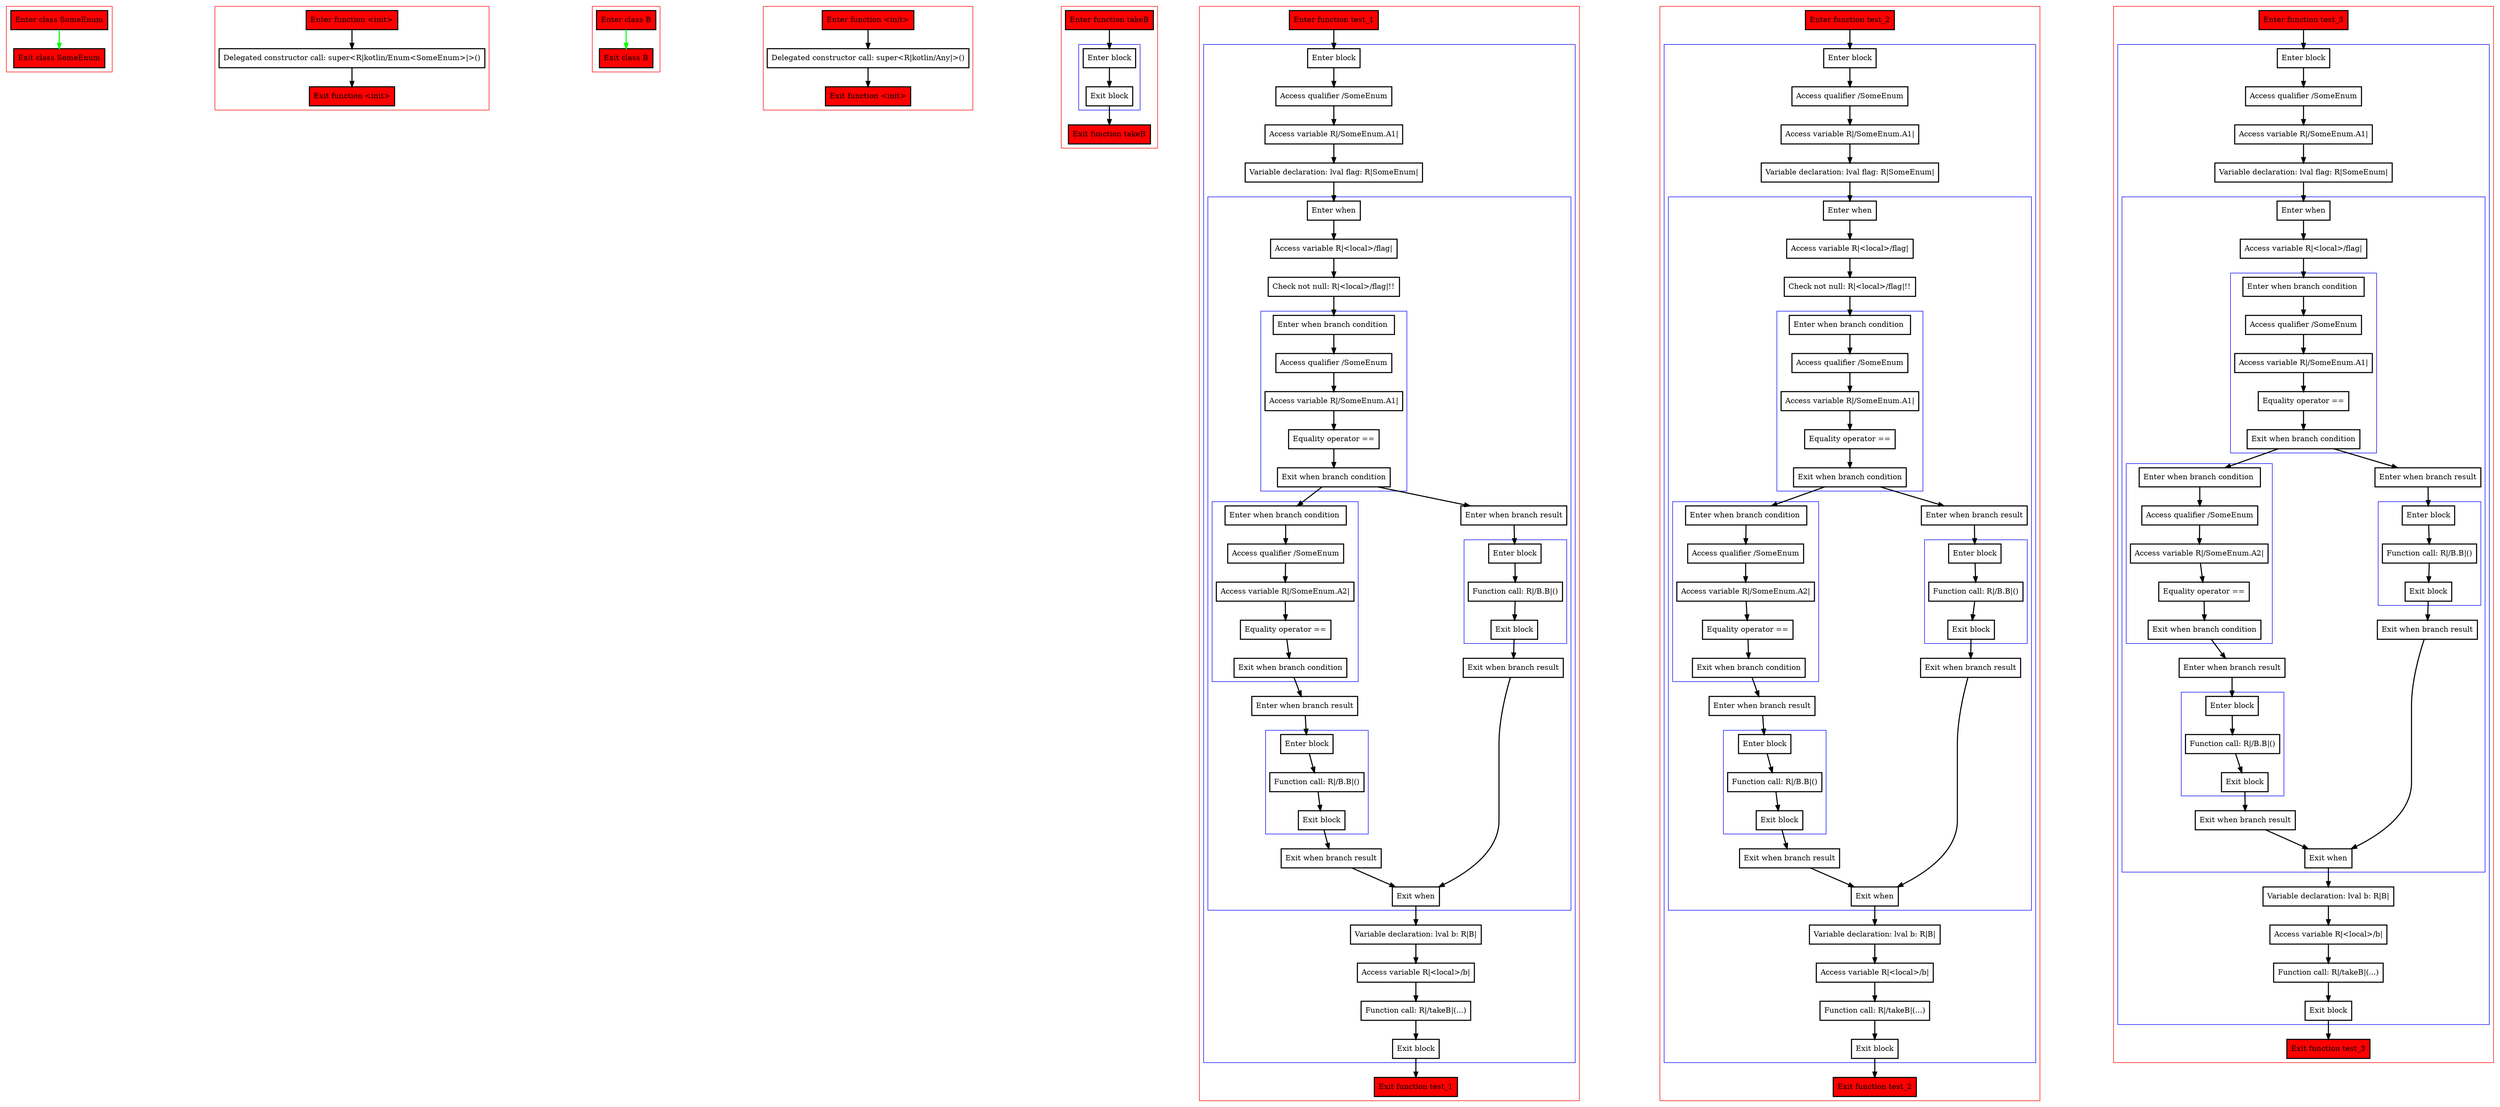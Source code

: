 digraph exhaustiveWhenAndDNNType_kt {
    graph [nodesep=3]
    node [shape=box penwidth=2]
    edge [penwidth=2]

    subgraph cluster_0 {
        color=red
        0 [label="Enter class SomeEnum" style="filled" fillcolor=red];
        1 [label="Exit class SomeEnum" style="filled" fillcolor=red];
    }
    0 -> {1} [color=green];

    subgraph cluster_1 {
        color=red
        2 [label="Enter function <init>" style="filled" fillcolor=red];
        3 [label="Delegated constructor call: super<R|kotlin/Enum<SomeEnum>|>()"];
        4 [label="Exit function <init>" style="filled" fillcolor=red];
    }
    2 -> {3};
    3 -> {4};

    subgraph cluster_2 {
        color=red
        5 [label="Enter class B" style="filled" fillcolor=red];
        6 [label="Exit class B" style="filled" fillcolor=red];
    }
    5 -> {6} [color=green];

    subgraph cluster_3 {
        color=red
        7 [label="Enter function <init>" style="filled" fillcolor=red];
        8 [label="Delegated constructor call: super<R|kotlin/Any|>()"];
        9 [label="Exit function <init>" style="filled" fillcolor=red];
    }
    7 -> {8};
    8 -> {9};

    subgraph cluster_4 {
        color=red
        10 [label="Enter function takeB" style="filled" fillcolor=red];
        subgraph cluster_5 {
            color=blue
            11 [label="Enter block"];
            12 [label="Exit block"];
        }
        13 [label="Exit function takeB" style="filled" fillcolor=red];
    }
    10 -> {11};
    11 -> {12};
    12 -> {13};

    subgraph cluster_6 {
        color=red
        14 [label="Enter function test_1" style="filled" fillcolor=red];
        subgraph cluster_7 {
            color=blue
            15 [label="Enter block"];
            16 [label="Access qualifier /SomeEnum"];
            17 [label="Access variable R|/SomeEnum.A1|"];
            18 [label="Variable declaration: lval flag: R|SomeEnum|"];
            subgraph cluster_8 {
                color=blue
                19 [label="Enter when"];
                20 [label="Access variable R|<local>/flag|"];
                21 [label="Check not null: R|<local>/flag|!!"];
                subgraph cluster_9 {
                    color=blue
                    22 [label="Enter when branch condition "];
                    23 [label="Access qualifier /SomeEnum"];
                    24 [label="Access variable R|/SomeEnum.A1|"];
                    25 [label="Equality operator =="];
                    26 [label="Exit when branch condition"];
                }
                subgraph cluster_10 {
                    color=blue
                    27 [label="Enter when branch condition "];
                    28 [label="Access qualifier /SomeEnum"];
                    29 [label="Access variable R|/SomeEnum.A2|"];
                    30 [label="Equality operator =="];
                    31 [label="Exit when branch condition"];
                }
                32 [label="Enter when branch result"];
                subgraph cluster_11 {
                    color=blue
                    33 [label="Enter block"];
                    34 [label="Function call: R|/B.B|()"];
                    35 [label="Exit block"];
                }
                36 [label="Exit when branch result"];
                37 [label="Enter when branch result"];
                subgraph cluster_12 {
                    color=blue
                    38 [label="Enter block"];
                    39 [label="Function call: R|/B.B|()"];
                    40 [label="Exit block"];
                }
                41 [label="Exit when branch result"];
                42 [label="Exit when"];
            }
            43 [label="Variable declaration: lval b: R|B|"];
            44 [label="Access variable R|<local>/b|"];
            45 [label="Function call: R|/takeB|(...)"];
            46 [label="Exit block"];
        }
        47 [label="Exit function test_1" style="filled" fillcolor=red];
    }
    14 -> {15};
    15 -> {16};
    16 -> {17};
    17 -> {18};
    18 -> {19};
    19 -> {20};
    20 -> {21};
    21 -> {22};
    22 -> {23};
    23 -> {24};
    24 -> {25};
    25 -> {26};
    26 -> {37 27};
    27 -> {28};
    28 -> {29};
    29 -> {30};
    30 -> {31};
    31 -> {32};
    32 -> {33};
    33 -> {34};
    34 -> {35};
    35 -> {36};
    36 -> {42};
    37 -> {38};
    38 -> {39};
    39 -> {40};
    40 -> {41};
    41 -> {42};
    42 -> {43};
    43 -> {44};
    44 -> {45};
    45 -> {46};
    46 -> {47};

    subgraph cluster_13 {
        color=red
        48 [label="Enter function test_2" style="filled" fillcolor=red];
        subgraph cluster_14 {
            color=blue
            49 [label="Enter block"];
            50 [label="Access qualifier /SomeEnum"];
            51 [label="Access variable R|/SomeEnum.A1|"];
            52 [label="Variable declaration: lval flag: R|SomeEnum|"];
            subgraph cluster_15 {
                color=blue
                53 [label="Enter when"];
                54 [label="Access variable R|<local>/flag|"];
                55 [label="Check not null: R|<local>/flag|!!"];
                subgraph cluster_16 {
                    color=blue
                    56 [label="Enter when branch condition "];
                    57 [label="Access qualifier /SomeEnum"];
                    58 [label="Access variable R|/SomeEnum.A1|"];
                    59 [label="Equality operator =="];
                    60 [label="Exit when branch condition"];
                }
                subgraph cluster_17 {
                    color=blue
                    61 [label="Enter when branch condition "];
                    62 [label="Access qualifier /SomeEnum"];
                    63 [label="Access variable R|/SomeEnum.A2|"];
                    64 [label="Equality operator =="];
                    65 [label="Exit when branch condition"];
                }
                66 [label="Enter when branch result"];
                subgraph cluster_18 {
                    color=blue
                    67 [label="Enter block"];
                    68 [label="Function call: R|/B.B|()"];
                    69 [label="Exit block"];
                }
                70 [label="Exit when branch result"];
                71 [label="Enter when branch result"];
                subgraph cluster_19 {
                    color=blue
                    72 [label="Enter block"];
                    73 [label="Function call: R|/B.B|()"];
                    74 [label="Exit block"];
                }
                75 [label="Exit when branch result"];
                76 [label="Exit when"];
            }
            77 [label="Variable declaration: lval b: R|B|"];
            78 [label="Access variable R|<local>/b|"];
            79 [label="Function call: R|/takeB|(...)"];
            80 [label="Exit block"];
        }
        81 [label="Exit function test_2" style="filled" fillcolor=red];
    }
    48 -> {49};
    49 -> {50};
    50 -> {51};
    51 -> {52};
    52 -> {53};
    53 -> {54};
    54 -> {55};
    55 -> {56};
    56 -> {57};
    57 -> {58};
    58 -> {59};
    59 -> {60};
    60 -> {71 61};
    61 -> {62};
    62 -> {63};
    63 -> {64};
    64 -> {65};
    65 -> {66};
    66 -> {67};
    67 -> {68};
    68 -> {69};
    69 -> {70};
    70 -> {76};
    71 -> {72};
    72 -> {73};
    73 -> {74};
    74 -> {75};
    75 -> {76};
    76 -> {77};
    77 -> {78};
    78 -> {79};
    79 -> {80};
    80 -> {81};

    subgraph cluster_20 {
        color=red
        82 [label="Enter function test_3" style="filled" fillcolor=red];
        subgraph cluster_21 {
            color=blue
            83 [label="Enter block"];
            84 [label="Access qualifier /SomeEnum"];
            85 [label="Access variable R|/SomeEnum.A1|"];
            86 [label="Variable declaration: lval flag: R|SomeEnum|"];
            subgraph cluster_22 {
                color=blue
                87 [label="Enter when"];
                88 [label="Access variable R|<local>/flag|"];
                subgraph cluster_23 {
                    color=blue
                    89 [label="Enter when branch condition "];
                    90 [label="Access qualifier /SomeEnum"];
                    91 [label="Access variable R|/SomeEnum.A1|"];
                    92 [label="Equality operator =="];
                    93 [label="Exit when branch condition"];
                }
                subgraph cluster_24 {
                    color=blue
                    94 [label="Enter when branch condition "];
                    95 [label="Access qualifier /SomeEnum"];
                    96 [label="Access variable R|/SomeEnum.A2|"];
                    97 [label="Equality operator =="];
                    98 [label="Exit when branch condition"];
                }
                99 [label="Enter when branch result"];
                subgraph cluster_25 {
                    color=blue
                    100 [label="Enter block"];
                    101 [label="Function call: R|/B.B|()"];
                    102 [label="Exit block"];
                }
                103 [label="Exit when branch result"];
                104 [label="Enter when branch result"];
                subgraph cluster_26 {
                    color=blue
                    105 [label="Enter block"];
                    106 [label="Function call: R|/B.B|()"];
                    107 [label="Exit block"];
                }
                108 [label="Exit when branch result"];
                109 [label="Exit when"];
            }
            110 [label="Variable declaration: lval b: R|B|"];
            111 [label="Access variable R|<local>/b|"];
            112 [label="Function call: R|/takeB|(...)"];
            113 [label="Exit block"];
        }
        114 [label="Exit function test_3" style="filled" fillcolor=red];
    }
    82 -> {83};
    83 -> {84};
    84 -> {85};
    85 -> {86};
    86 -> {87};
    87 -> {88};
    88 -> {89};
    89 -> {90};
    90 -> {91};
    91 -> {92};
    92 -> {93};
    93 -> {104 94};
    94 -> {95};
    95 -> {96};
    96 -> {97};
    97 -> {98};
    98 -> {99};
    99 -> {100};
    100 -> {101};
    101 -> {102};
    102 -> {103};
    103 -> {109};
    104 -> {105};
    105 -> {106};
    106 -> {107};
    107 -> {108};
    108 -> {109};
    109 -> {110};
    110 -> {111};
    111 -> {112};
    112 -> {113};
    113 -> {114};

}
